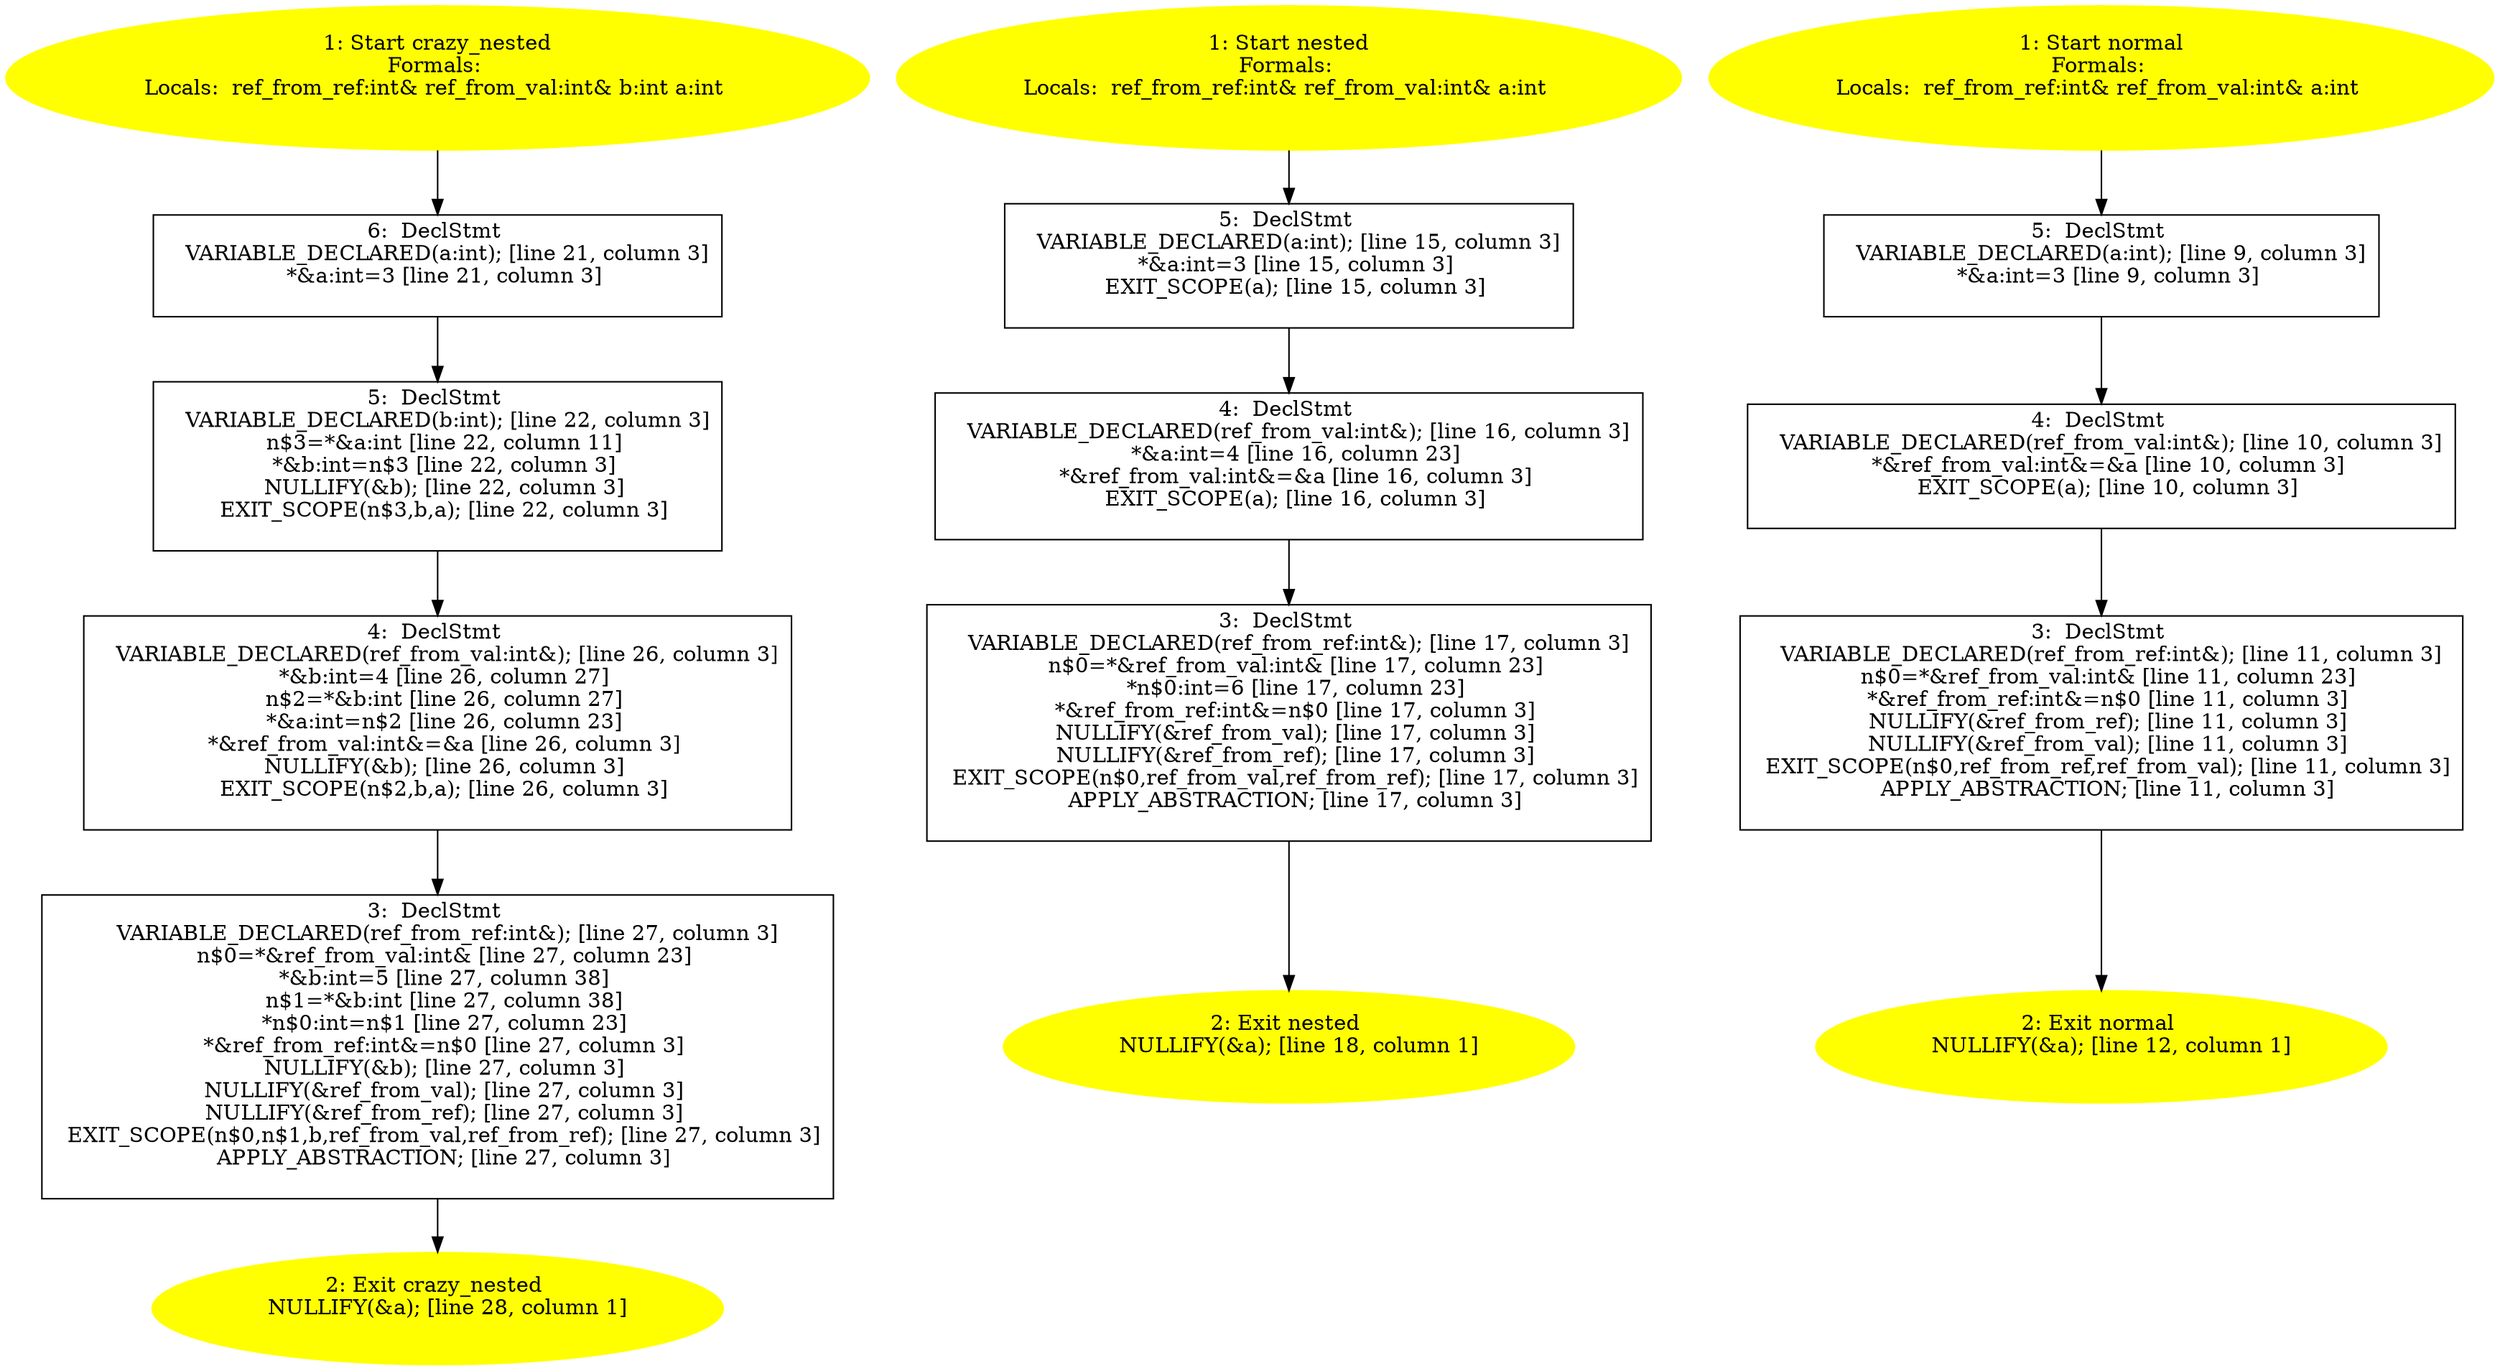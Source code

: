 /* @generated */
digraph cfg {
"crazy_nested#10001276026471322284.a3162fff8adcb89d9e3fa84dea455e7f_1" [label="1: Start crazy_nested\nFormals: \nLocals:  ref_from_ref:int& ref_from_val:int& b:int a:int \n  " color=yellow style=filled]
	

	 "crazy_nested#10001276026471322284.a3162fff8adcb89d9e3fa84dea455e7f_1" -> "crazy_nested#10001276026471322284.a3162fff8adcb89d9e3fa84dea455e7f_6" ;
"crazy_nested#10001276026471322284.a3162fff8adcb89d9e3fa84dea455e7f_2" [label="2: Exit crazy_nested \n   NULLIFY(&a); [line 28, column 1]\n " color=yellow style=filled]
	

"crazy_nested#10001276026471322284.a3162fff8adcb89d9e3fa84dea455e7f_3" [label="3:  DeclStmt \n   VARIABLE_DECLARED(ref_from_ref:int&); [line 27, column 3]\n  n$0=*&ref_from_val:int& [line 27, column 23]\n  *&b:int=5 [line 27, column 38]\n  n$1=*&b:int [line 27, column 38]\n  *n$0:int=n$1 [line 27, column 23]\n  *&ref_from_ref:int&=n$0 [line 27, column 3]\n  NULLIFY(&b); [line 27, column 3]\n  NULLIFY(&ref_from_val); [line 27, column 3]\n  NULLIFY(&ref_from_ref); [line 27, column 3]\n  EXIT_SCOPE(n$0,n$1,b,ref_from_val,ref_from_ref); [line 27, column 3]\n  APPLY_ABSTRACTION; [line 27, column 3]\n " shape="box"]
	

	 "crazy_nested#10001276026471322284.a3162fff8adcb89d9e3fa84dea455e7f_3" -> "crazy_nested#10001276026471322284.a3162fff8adcb89d9e3fa84dea455e7f_2" ;
"crazy_nested#10001276026471322284.a3162fff8adcb89d9e3fa84dea455e7f_4" [label="4:  DeclStmt \n   VARIABLE_DECLARED(ref_from_val:int&); [line 26, column 3]\n  *&b:int=4 [line 26, column 27]\n  n$2=*&b:int [line 26, column 27]\n  *&a:int=n$2 [line 26, column 23]\n  *&ref_from_val:int&=&a [line 26, column 3]\n  NULLIFY(&b); [line 26, column 3]\n  EXIT_SCOPE(n$2,b,a); [line 26, column 3]\n " shape="box"]
	

	 "crazy_nested#10001276026471322284.a3162fff8adcb89d9e3fa84dea455e7f_4" -> "crazy_nested#10001276026471322284.a3162fff8adcb89d9e3fa84dea455e7f_3" ;
"crazy_nested#10001276026471322284.a3162fff8adcb89d9e3fa84dea455e7f_5" [label="5:  DeclStmt \n   VARIABLE_DECLARED(b:int); [line 22, column 3]\n  n$3=*&a:int [line 22, column 11]\n  *&b:int=n$3 [line 22, column 3]\n  NULLIFY(&b); [line 22, column 3]\n  EXIT_SCOPE(n$3,b,a); [line 22, column 3]\n " shape="box"]
	

	 "crazy_nested#10001276026471322284.a3162fff8adcb89d9e3fa84dea455e7f_5" -> "crazy_nested#10001276026471322284.a3162fff8adcb89d9e3fa84dea455e7f_4" ;
"crazy_nested#10001276026471322284.a3162fff8adcb89d9e3fa84dea455e7f_6" [label="6:  DeclStmt \n   VARIABLE_DECLARED(a:int); [line 21, column 3]\n  *&a:int=3 [line 21, column 3]\n " shape="box"]
	

	 "crazy_nested#10001276026471322284.a3162fff8adcb89d9e3fa84dea455e7f_6" -> "crazy_nested#10001276026471322284.a3162fff8adcb89d9e3fa84dea455e7f_5" ;
"nested#4768179933025409429.17c34afcb279e8ad08f7f8afaad41585_1" [label="1: Start nested\nFormals: \nLocals:  ref_from_ref:int& ref_from_val:int& a:int \n  " color=yellow style=filled]
	

	 "nested#4768179933025409429.17c34afcb279e8ad08f7f8afaad41585_1" -> "nested#4768179933025409429.17c34afcb279e8ad08f7f8afaad41585_5" ;
"nested#4768179933025409429.17c34afcb279e8ad08f7f8afaad41585_2" [label="2: Exit nested \n   NULLIFY(&a); [line 18, column 1]\n " color=yellow style=filled]
	

"nested#4768179933025409429.17c34afcb279e8ad08f7f8afaad41585_3" [label="3:  DeclStmt \n   VARIABLE_DECLARED(ref_from_ref:int&); [line 17, column 3]\n  n$0=*&ref_from_val:int& [line 17, column 23]\n  *n$0:int=6 [line 17, column 23]\n  *&ref_from_ref:int&=n$0 [line 17, column 3]\n  NULLIFY(&ref_from_val); [line 17, column 3]\n  NULLIFY(&ref_from_ref); [line 17, column 3]\n  EXIT_SCOPE(n$0,ref_from_val,ref_from_ref); [line 17, column 3]\n  APPLY_ABSTRACTION; [line 17, column 3]\n " shape="box"]
	

	 "nested#4768179933025409429.17c34afcb279e8ad08f7f8afaad41585_3" -> "nested#4768179933025409429.17c34afcb279e8ad08f7f8afaad41585_2" ;
"nested#4768179933025409429.17c34afcb279e8ad08f7f8afaad41585_4" [label="4:  DeclStmt \n   VARIABLE_DECLARED(ref_from_val:int&); [line 16, column 3]\n  *&a:int=4 [line 16, column 23]\n  *&ref_from_val:int&=&a [line 16, column 3]\n  EXIT_SCOPE(a); [line 16, column 3]\n " shape="box"]
	

	 "nested#4768179933025409429.17c34afcb279e8ad08f7f8afaad41585_4" -> "nested#4768179933025409429.17c34afcb279e8ad08f7f8afaad41585_3" ;
"nested#4768179933025409429.17c34afcb279e8ad08f7f8afaad41585_5" [label="5:  DeclStmt \n   VARIABLE_DECLARED(a:int); [line 15, column 3]\n  *&a:int=3 [line 15, column 3]\n  EXIT_SCOPE(a); [line 15, column 3]\n " shape="box"]
	

	 "nested#4768179933025409429.17c34afcb279e8ad08f7f8afaad41585_5" -> "nested#4768179933025409429.17c34afcb279e8ad08f7f8afaad41585_4" ;
"normal#16009437256715545217.c7cd9ebbb6d7cc9f4987cf90ce12a044_1" [label="1: Start normal\nFormals: \nLocals:  ref_from_ref:int& ref_from_val:int& a:int \n  " color=yellow style=filled]
	

	 "normal#16009437256715545217.c7cd9ebbb6d7cc9f4987cf90ce12a044_1" -> "normal#16009437256715545217.c7cd9ebbb6d7cc9f4987cf90ce12a044_5" ;
"normal#16009437256715545217.c7cd9ebbb6d7cc9f4987cf90ce12a044_2" [label="2: Exit normal \n   NULLIFY(&a); [line 12, column 1]\n " color=yellow style=filled]
	

"normal#16009437256715545217.c7cd9ebbb6d7cc9f4987cf90ce12a044_3" [label="3:  DeclStmt \n   VARIABLE_DECLARED(ref_from_ref:int&); [line 11, column 3]\n  n$0=*&ref_from_val:int& [line 11, column 23]\n  *&ref_from_ref:int&=n$0 [line 11, column 3]\n  NULLIFY(&ref_from_ref); [line 11, column 3]\n  NULLIFY(&ref_from_val); [line 11, column 3]\n  EXIT_SCOPE(n$0,ref_from_ref,ref_from_val); [line 11, column 3]\n  APPLY_ABSTRACTION; [line 11, column 3]\n " shape="box"]
	

	 "normal#16009437256715545217.c7cd9ebbb6d7cc9f4987cf90ce12a044_3" -> "normal#16009437256715545217.c7cd9ebbb6d7cc9f4987cf90ce12a044_2" ;
"normal#16009437256715545217.c7cd9ebbb6d7cc9f4987cf90ce12a044_4" [label="4:  DeclStmt \n   VARIABLE_DECLARED(ref_from_val:int&); [line 10, column 3]\n  *&ref_from_val:int&=&a [line 10, column 3]\n  EXIT_SCOPE(a); [line 10, column 3]\n " shape="box"]
	

	 "normal#16009437256715545217.c7cd9ebbb6d7cc9f4987cf90ce12a044_4" -> "normal#16009437256715545217.c7cd9ebbb6d7cc9f4987cf90ce12a044_3" ;
"normal#16009437256715545217.c7cd9ebbb6d7cc9f4987cf90ce12a044_5" [label="5:  DeclStmt \n   VARIABLE_DECLARED(a:int); [line 9, column 3]\n  *&a:int=3 [line 9, column 3]\n " shape="box"]
	

	 "normal#16009437256715545217.c7cd9ebbb6d7cc9f4987cf90ce12a044_5" -> "normal#16009437256715545217.c7cd9ebbb6d7cc9f4987cf90ce12a044_4" ;
}
